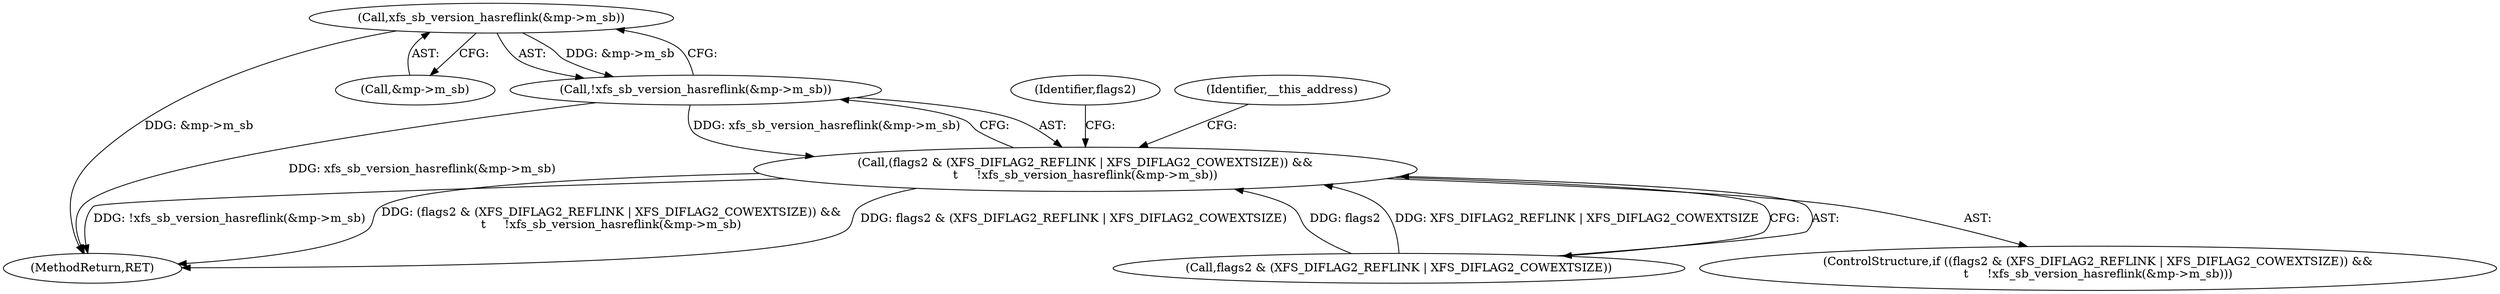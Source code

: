 digraph "0_linux_23fcb3340d033d9f081e21e6c12c2db7eaa541d3@pointer" {
"1000379" [label="(Call,xfs_sb_version_hasreflink(&mp->m_sb))"];
"1000378" [label="(Call,!xfs_sb_version_hasreflink(&mp->m_sb))"];
"1000372" [label="(Call,(flags2 & (XFS_DIFLAG2_REFLINK | XFS_DIFLAG2_COWEXTSIZE)) &&\n\t     !xfs_sb_version_hasreflink(&mp->m_sb))"];
"1000379" [label="(Call,xfs_sb_version_hasreflink(&mp->m_sb))"];
"1000389" [label="(Identifier,flags2)"];
"1000378" [label="(Call,!xfs_sb_version_hasreflink(&mp->m_sb))"];
"1000385" [label="(Identifier,__this_address)"];
"1000372" [label="(Call,(flags2 & (XFS_DIFLAG2_REFLINK | XFS_DIFLAG2_COWEXTSIZE)) &&\n\t     !xfs_sb_version_hasreflink(&mp->m_sb))"];
"1000380" [label="(Call,&mp->m_sb)"];
"1000373" [label="(Call,flags2 & (XFS_DIFLAG2_REFLINK | XFS_DIFLAG2_COWEXTSIZE))"];
"1000435" [label="(MethodReturn,RET)"];
"1000371" [label="(ControlStructure,if ((flags2 & (XFS_DIFLAG2_REFLINK | XFS_DIFLAG2_COWEXTSIZE)) &&\n\t     !xfs_sb_version_hasreflink(&mp->m_sb)))"];
"1000379" -> "1000378"  [label="AST: "];
"1000379" -> "1000380"  [label="CFG: "];
"1000380" -> "1000379"  [label="AST: "];
"1000378" -> "1000379"  [label="CFG: "];
"1000379" -> "1000435"  [label="DDG: &mp->m_sb"];
"1000379" -> "1000378"  [label="DDG: &mp->m_sb"];
"1000378" -> "1000372"  [label="AST: "];
"1000372" -> "1000378"  [label="CFG: "];
"1000378" -> "1000435"  [label="DDG: xfs_sb_version_hasreflink(&mp->m_sb)"];
"1000378" -> "1000372"  [label="DDG: xfs_sb_version_hasreflink(&mp->m_sb)"];
"1000372" -> "1000371"  [label="AST: "];
"1000372" -> "1000373"  [label="CFG: "];
"1000373" -> "1000372"  [label="AST: "];
"1000385" -> "1000372"  [label="CFG: "];
"1000389" -> "1000372"  [label="CFG: "];
"1000372" -> "1000435"  [label="DDG: flags2 & (XFS_DIFLAG2_REFLINK | XFS_DIFLAG2_COWEXTSIZE)"];
"1000372" -> "1000435"  [label="DDG: !xfs_sb_version_hasreflink(&mp->m_sb)"];
"1000372" -> "1000435"  [label="DDG: (flags2 & (XFS_DIFLAG2_REFLINK | XFS_DIFLAG2_COWEXTSIZE)) &&\n\t     !xfs_sb_version_hasreflink(&mp->m_sb)"];
"1000373" -> "1000372"  [label="DDG: flags2"];
"1000373" -> "1000372"  [label="DDG: XFS_DIFLAG2_REFLINK | XFS_DIFLAG2_COWEXTSIZE"];
}
